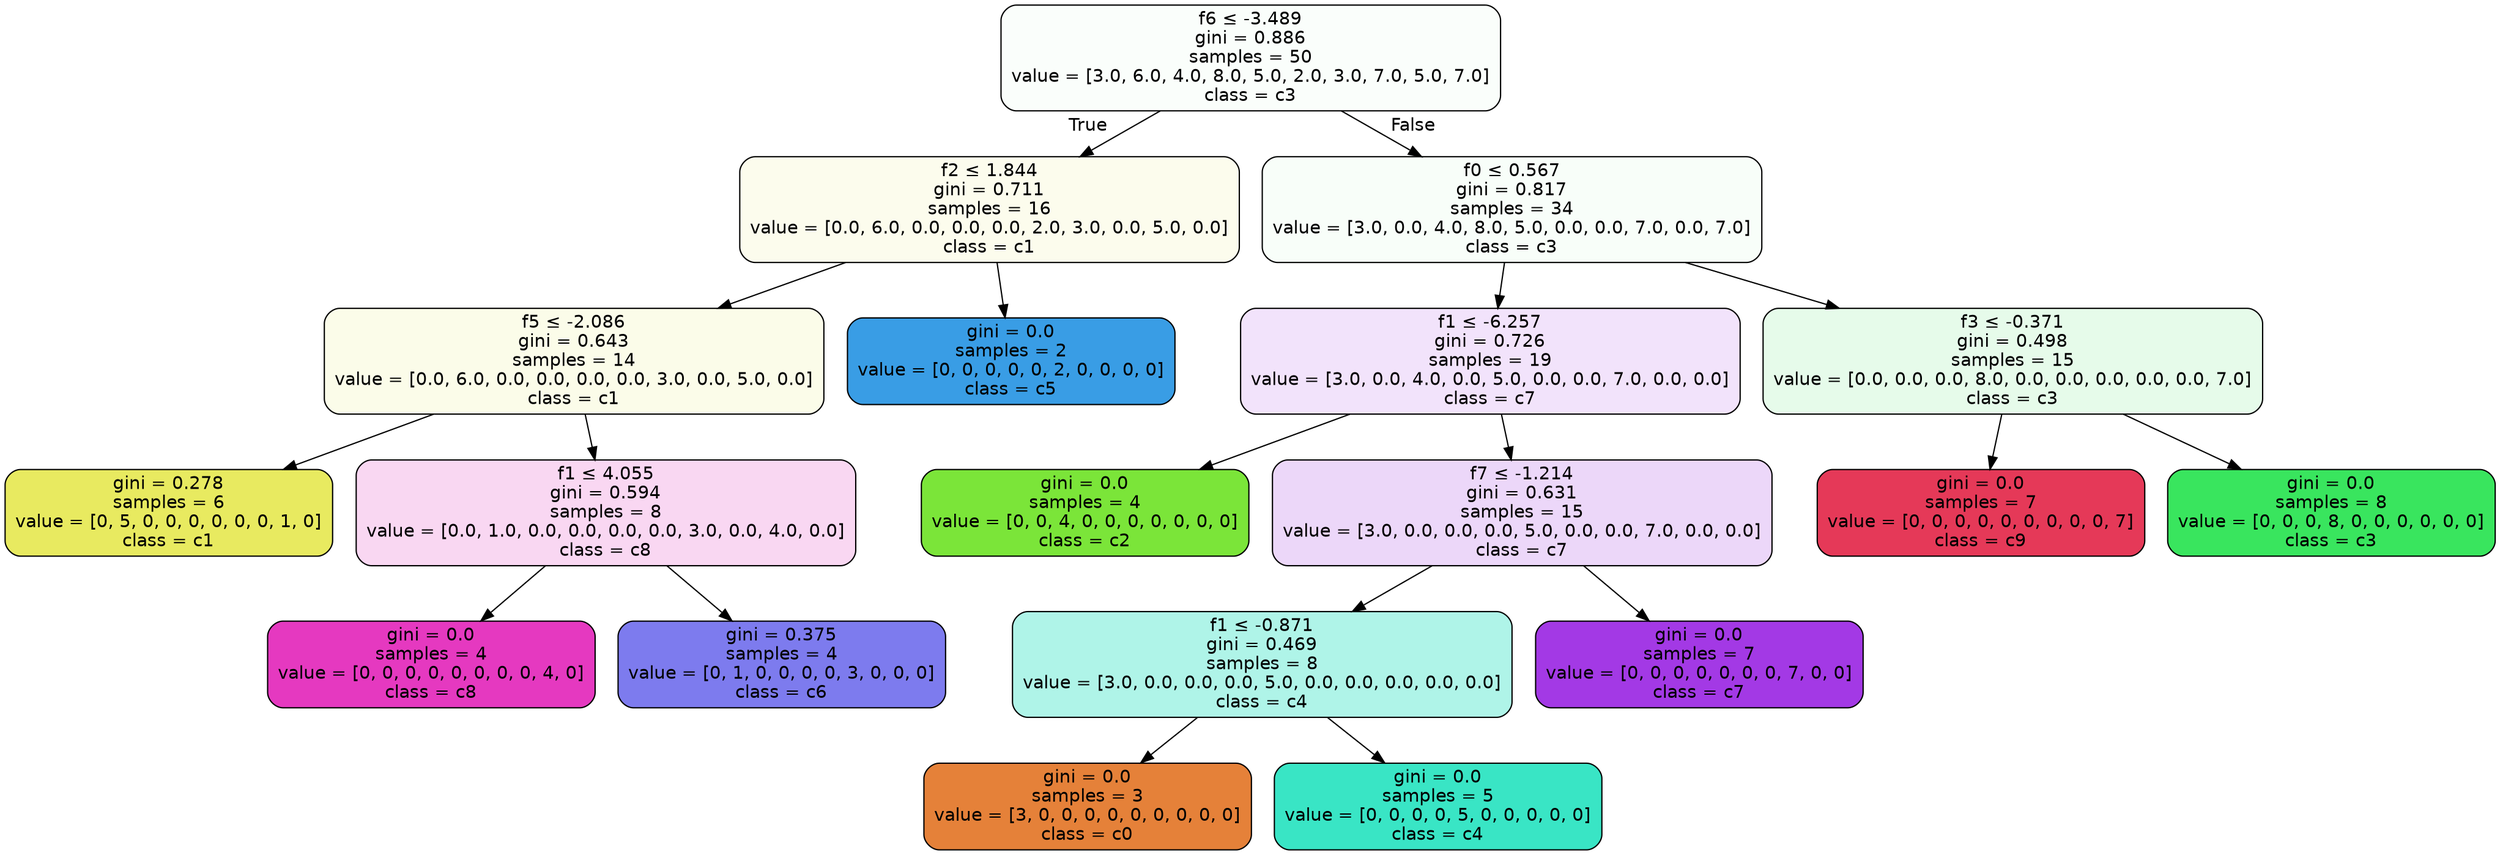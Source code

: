 digraph Tree {
node [shape=box, style="filled, rounded", color="black", fontname=helvetica] ;
edge [fontname=helvetica] ;
0 [label=<f6 &le; -3.489<br/>gini = 0.886<br/>samples = 50<br/>value = [3.0, 6.0, 4.0, 8.0, 5.0, 2.0, 3.0, 7.0, 5.0, 7.0]<br/>class = c3>, fillcolor="#39e55e06"] ;
1 [label=<f2 &le; 1.844<br/>gini = 0.711<br/>samples = 16<br/>value = [0.0, 6.0, 0.0, 0.0, 0.0, 2.0, 3.0, 0.0, 5.0, 0.0]<br/>class = c1>, fillcolor="#e2e53917"] ;
0 -> 1 [labeldistance=2.5, labelangle=45, headlabel="True"] ;
2 [label=<f5 &le; -2.086<br/>gini = 0.643<br/>samples = 14<br/>value = [0.0, 6.0, 0.0, 0.0, 0.0, 0.0, 3.0, 0.0, 5.0, 0.0]<br/>class = c1>, fillcolor="#e2e5391c"] ;
1 -> 2 ;
6 [label=<gini = 0.278<br/>samples = 6<br/>value = [0, 5, 0, 0, 0, 0, 0, 0, 1, 0]<br/>class = c1>, fillcolor="#e2e539cc"] ;
2 -> 6 ;
3 [label=<f1 &le; 4.055<br/>gini = 0.594<br/>samples = 8<br/>value = [0.0, 1.0, 0.0, 0.0, 0.0, 0.0, 3.0, 0.0, 4.0, 0.0]<br/>class = c8>, fillcolor="#e539c033"] ;
2 -> 3 ;
4 [label=<gini = 0.0<br/>samples = 4<br/>value = [0, 0, 0, 0, 0, 0, 0, 0, 4, 0]<br/>class = c8>, fillcolor="#e539c0ff"] ;
3 -> 4 ;
5 [label=<gini = 0.375<br/>samples = 4<br/>value = [0, 1, 0, 0, 0, 0, 3, 0, 0, 0]<br/>class = c6>, fillcolor="#3c39e5aa"] ;
3 -> 5 ;
7 [label=<gini = 0.0<br/>samples = 2<br/>value = [0, 0, 0, 0, 0, 2, 0, 0, 0, 0]<br/>class = c5>, fillcolor="#399de5ff"] ;
1 -> 7 ;
8 [label=<f0 &le; 0.567<br/>gini = 0.817<br/>samples = 34<br/>value = [3.0, 0.0, 4.0, 8.0, 5.0, 0.0, 0.0, 7.0, 0.0, 7.0]<br/>class = c3>, fillcolor="#39e55e09"] ;
0 -> 8 [labeldistance=2.5, labelangle=-45, headlabel="False"] ;
9 [label=<f1 &le; -6.257<br/>gini = 0.726<br/>samples = 19<br/>value = [3.0, 0.0, 4.0, 0.0, 5.0, 0.0, 0.0, 7.0, 0.0, 0.0]<br/>class = c7>, fillcolor="#a339e524"] ;
8 -> 9 ;
10 [label=<gini = 0.0<br/>samples = 4<br/>value = [0, 0, 4, 0, 0, 0, 0, 0, 0, 0]<br/>class = c2>, fillcolor="#7be539ff"] ;
9 -> 10 ;
11 [label=<f7 &le; -1.214<br/>gini = 0.631<br/>samples = 15<br/>value = [3.0, 0.0, 0.0, 0.0, 5.0, 0.0, 0.0, 7.0, 0.0, 0.0]<br/>class = c7>, fillcolor="#a339e533"] ;
9 -> 11 ;
12 [label=<f1 &le; -0.871<br/>gini = 0.469<br/>samples = 8<br/>value = [3.0, 0.0, 0.0, 0.0, 5.0, 0.0, 0.0, 0.0, 0.0, 0.0]<br/>class = c4>, fillcolor="#39e5c566"] ;
11 -> 12 ;
13 [label=<gini = 0.0<br/>samples = 3<br/>value = [3, 0, 0, 0, 0, 0, 0, 0, 0, 0]<br/>class = c0>, fillcolor="#e58139ff"] ;
12 -> 13 ;
14 [label=<gini = 0.0<br/>samples = 5<br/>value = [0, 0, 0, 0, 5, 0, 0, 0, 0, 0]<br/>class = c4>, fillcolor="#39e5c5ff"] ;
12 -> 14 ;
15 [label=<gini = 0.0<br/>samples = 7<br/>value = [0, 0, 0, 0, 0, 0, 0, 7, 0, 0]<br/>class = c7>, fillcolor="#a339e5ff"] ;
11 -> 15 ;
16 [label=<f3 &le; -0.371<br/>gini = 0.498<br/>samples = 15<br/>value = [0.0, 0.0, 0.0, 8.0, 0.0, 0.0, 0.0, 0.0, 0.0, 7.0]<br/>class = c3>, fillcolor="#39e55e20"] ;
8 -> 16 ;
17 [label=<gini = 0.0<br/>samples = 7<br/>value = [0, 0, 0, 0, 0, 0, 0, 0, 0, 7]<br/>class = c9>, fillcolor="#e53958ff"] ;
16 -> 17 ;
18 [label=<gini = 0.0<br/>samples = 8<br/>value = [0, 0, 0, 8, 0, 0, 0, 0, 0, 0]<br/>class = c3>, fillcolor="#39e55eff"] ;
16 -> 18 ;
}
